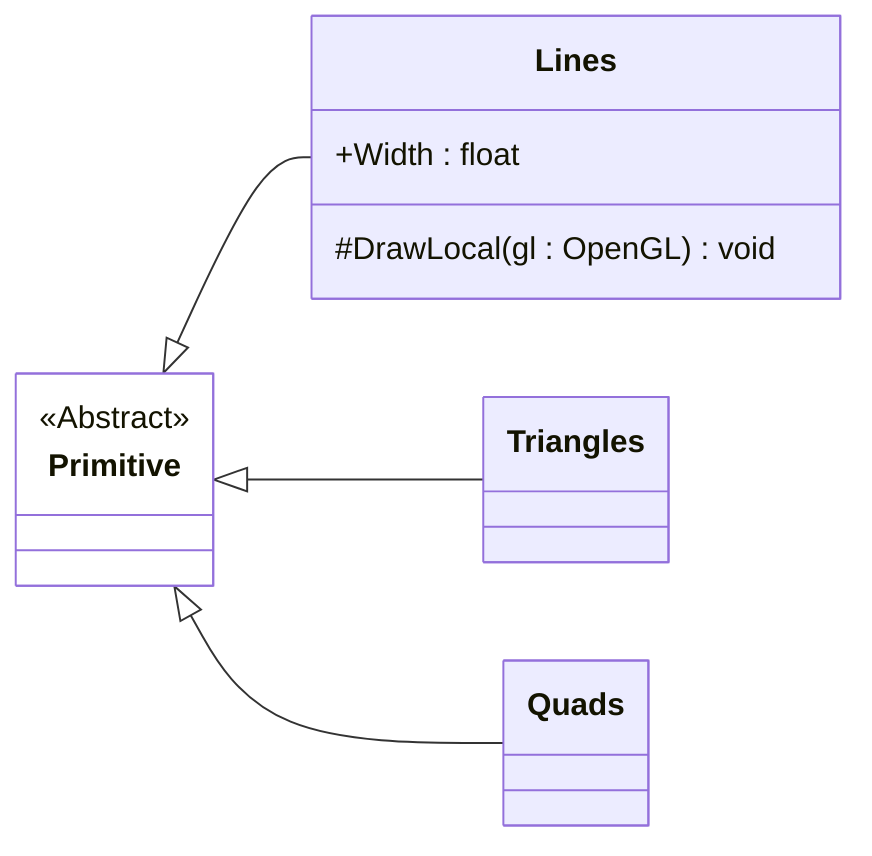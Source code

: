 classDiagram

    direction LR

    class Primitive {
        <<Abstract>>
    }

    class Lines {
        +Width : float
        #DrawLocal(gl : OpenGL) void
    }

    class Triangles {

    }

    class Quads {

    }

    Primitive <|-- Lines
    Primitive <|-- Triangles
    Primitive <|-- Quads

    style Primitive fill:white